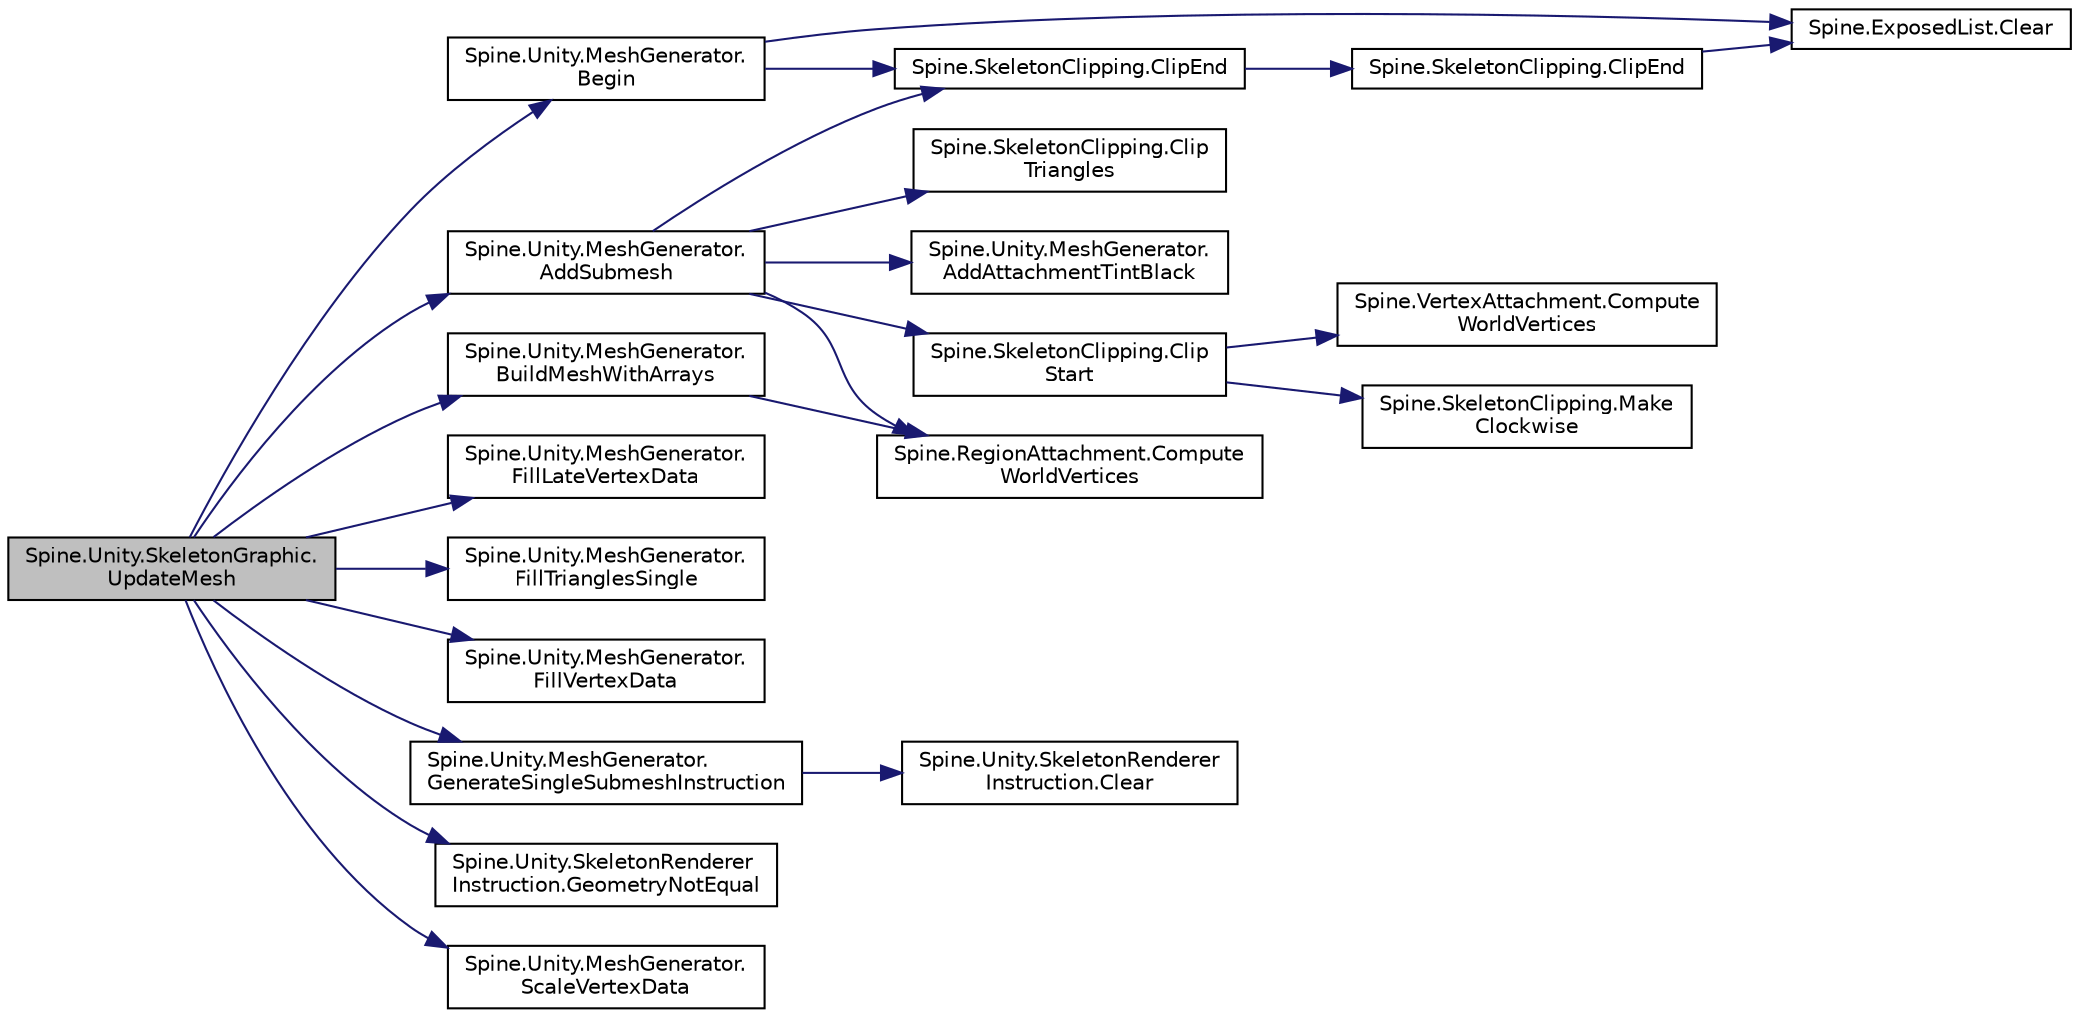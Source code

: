 digraph "Spine.Unity.SkeletonGraphic.UpdateMesh"
{
 // LATEX_PDF_SIZE
  edge [fontname="Helvetica",fontsize="10",labelfontname="Helvetica",labelfontsize="10"];
  node [fontname="Helvetica",fontsize="10",shape=record];
  rankdir="LR";
  Node1 [label="Spine.Unity.SkeletonGraphic.\lUpdateMesh",height=0.2,width=0.4,color="black", fillcolor="grey75", style="filled", fontcolor="black",tooltip=" "];
  Node1 -> Node2 [color="midnightblue",fontsize="10",style="solid",fontname="Helvetica"];
  Node2 [label="Spine.Unity.MeshGenerator.\lAddSubmesh",height=0.2,width=0.4,color="black", fillcolor="white", style="filled",URL="$class_spine_1_1_unity_1_1_mesh_generator.html#aa952a9e80b0019d3bbeb457175e00e7a",tooltip=" "];
  Node2 -> Node3 [color="midnightblue",fontsize="10",style="solid",fontname="Helvetica"];
  Node3 [label="Spine.Unity.MeshGenerator.\lAddAttachmentTintBlack",height=0.2,width=0.4,color="black", fillcolor="white", style="filled",URL="$class_spine_1_1_unity_1_1_mesh_generator.html#a2973ceef783dac952bd6d5eccc90d41d",tooltip=" "];
  Node2 -> Node4 [color="midnightblue",fontsize="10",style="solid",fontname="Helvetica"];
  Node4 [label="Spine.SkeletonClipping.ClipEnd",height=0.2,width=0.4,color="black", fillcolor="white", style="filled",URL="$class_spine_1_1_skeleton_clipping.html#a1a07278048c33b547f8a596c41ceb4bb",tooltip=" "];
  Node4 -> Node5 [color="midnightblue",fontsize="10",style="solid",fontname="Helvetica"];
  Node5 [label="Spine.SkeletonClipping.ClipEnd",height=0.2,width=0.4,color="black", fillcolor="white", style="filled",URL="$class_spine_1_1_skeleton_clipping.html#a4351ab3c136c8d55809579933d943770",tooltip=" "];
  Node5 -> Node6 [color="midnightblue",fontsize="10",style="solid",fontname="Helvetica"];
  Node6 [label="Spine.ExposedList.Clear",height=0.2,width=0.4,color="black", fillcolor="white", style="filled",URL="$class_spine_1_1_exposed_list.html#ab2453ae483ae98e5e68ea616320c8f5b",tooltip=" "];
  Node2 -> Node7 [color="midnightblue",fontsize="10",style="solid",fontname="Helvetica"];
  Node7 [label="Spine.SkeletonClipping.Clip\lStart",height=0.2,width=0.4,color="black", fillcolor="white", style="filled",URL="$class_spine_1_1_skeleton_clipping.html#ae62e72353332993c8e3c7bc437edfd67",tooltip=" "];
  Node7 -> Node8 [color="midnightblue",fontsize="10",style="solid",fontname="Helvetica"];
  Node8 [label="Spine.VertexAttachment.Compute\lWorldVertices",height=0.2,width=0.4,color="black", fillcolor="white", style="filled",URL="$class_spine_1_1_vertex_attachment.html#a3a09094aaa5c85778385a1b19397fced",tooltip=" "];
  Node7 -> Node9 [color="midnightblue",fontsize="10",style="solid",fontname="Helvetica"];
  Node9 [label="Spine.SkeletonClipping.Make\lClockwise",height=0.2,width=0.4,color="black", fillcolor="white", style="filled",URL="$class_spine_1_1_skeleton_clipping.html#aba7209fd235ecabbf7c0af1a994e65a8",tooltip=" "];
  Node2 -> Node10 [color="midnightblue",fontsize="10",style="solid",fontname="Helvetica"];
  Node10 [label="Spine.SkeletonClipping.Clip\lTriangles",height=0.2,width=0.4,color="black", fillcolor="white", style="filled",URL="$class_spine_1_1_skeleton_clipping.html#aec7fae2af5eac108aa788fb43a091bbb",tooltip=" "];
  Node2 -> Node11 [color="midnightblue",fontsize="10",style="solid",fontname="Helvetica"];
  Node11 [label="Spine.RegionAttachment.Compute\lWorldVertices",height=0.2,width=0.4,color="black", fillcolor="white", style="filled",URL="$class_spine_1_1_region_attachment.html#a06e20a82691dfcedf87339edf34c9de3",tooltip="Transforms the attachment's four vertices to world coordinates."];
  Node1 -> Node12 [color="midnightblue",fontsize="10",style="solid",fontname="Helvetica"];
  Node12 [label="Spine.Unity.MeshGenerator.\lBegin",height=0.2,width=0.4,color="black", fillcolor="white", style="filled",URL="$class_spine_1_1_unity_1_1_mesh_generator.html#a2e1652f1dac9f494da4dfe73c91b564d",tooltip=" "];
  Node12 -> Node6 [color="midnightblue",fontsize="10",style="solid",fontname="Helvetica"];
  Node12 -> Node4 [color="midnightblue",fontsize="10",style="solid",fontname="Helvetica"];
  Node1 -> Node13 [color="midnightblue",fontsize="10",style="solid",fontname="Helvetica"];
  Node13 [label="Spine.Unity.MeshGenerator.\lBuildMeshWithArrays",height=0.2,width=0.4,color="black", fillcolor="white", style="filled",URL="$class_spine_1_1_unity_1_1_mesh_generator.html#a627386e6a724f78211ef1ef258eeafcd",tooltip=" "];
  Node13 -> Node11 [color="midnightblue",fontsize="10",style="solid",fontname="Helvetica"];
  Node1 -> Node14 [color="midnightblue",fontsize="10",style="solid",fontname="Helvetica"];
  Node14 [label="Spine.Unity.MeshGenerator.\lFillLateVertexData",height=0.2,width=0.4,color="black", fillcolor="white", style="filled",URL="$class_spine_1_1_unity_1_1_mesh_generator.html#af42d751fee1dc4f18107753ff17e0dc9",tooltip=" "];
  Node1 -> Node15 [color="midnightblue",fontsize="10",style="solid",fontname="Helvetica"];
  Node15 [label="Spine.Unity.MeshGenerator.\lFillTrianglesSingle",height=0.2,width=0.4,color="black", fillcolor="white", style="filled",URL="$class_spine_1_1_unity_1_1_mesh_generator.html#a8527e8fefcbc2eeed396ccc88a19ddc3",tooltip=" "];
  Node1 -> Node16 [color="midnightblue",fontsize="10",style="solid",fontname="Helvetica"];
  Node16 [label="Spine.Unity.MeshGenerator.\lFillVertexData",height=0.2,width=0.4,color="black", fillcolor="white", style="filled",URL="$class_spine_1_1_unity_1_1_mesh_generator.html#afb4387f3a4fe800d64bba1e17bf1d9bd",tooltip=" "];
  Node1 -> Node17 [color="midnightblue",fontsize="10",style="solid",fontname="Helvetica"];
  Node17 [label="Spine.Unity.MeshGenerator.\lGenerateSingleSubmeshInstruction",height=0.2,width=0.4,color="black", fillcolor="white", style="filled",URL="$class_spine_1_1_unity_1_1_mesh_generator.html#a581230789bb08b6f9100216257ed5c9a",tooltip=" "];
  Node17 -> Node18 [color="midnightblue",fontsize="10",style="solid",fontname="Helvetica"];
  Node18 [label="Spine.Unity.SkeletonRenderer\lInstruction.Clear",height=0.2,width=0.4,color="black", fillcolor="white", style="filled",URL="$class_spine_1_1_unity_1_1_skeleton_renderer_instruction.html#abe026d6be1737795d804bfbface0713c",tooltip=" "];
  Node1 -> Node19 [color="midnightblue",fontsize="10",style="solid",fontname="Helvetica"];
  Node19 [label="Spine.Unity.SkeletonRenderer\lInstruction.GeometryNotEqual",height=0.2,width=0.4,color="black", fillcolor="white", style="filled",URL="$class_spine_1_1_unity_1_1_skeleton_renderer_instruction.html#a6ea986f462eac2cac4e50e8206b69c81",tooltip=" "];
  Node1 -> Node20 [color="midnightblue",fontsize="10",style="solid",fontname="Helvetica"];
  Node20 [label="Spine.Unity.MeshGenerator.\lScaleVertexData",height=0.2,width=0.4,color="black", fillcolor="white", style="filled",URL="$class_spine_1_1_unity_1_1_mesh_generator.html#a52baa653a39ac13f5b366c60d8edcb32",tooltip=" "];
}
